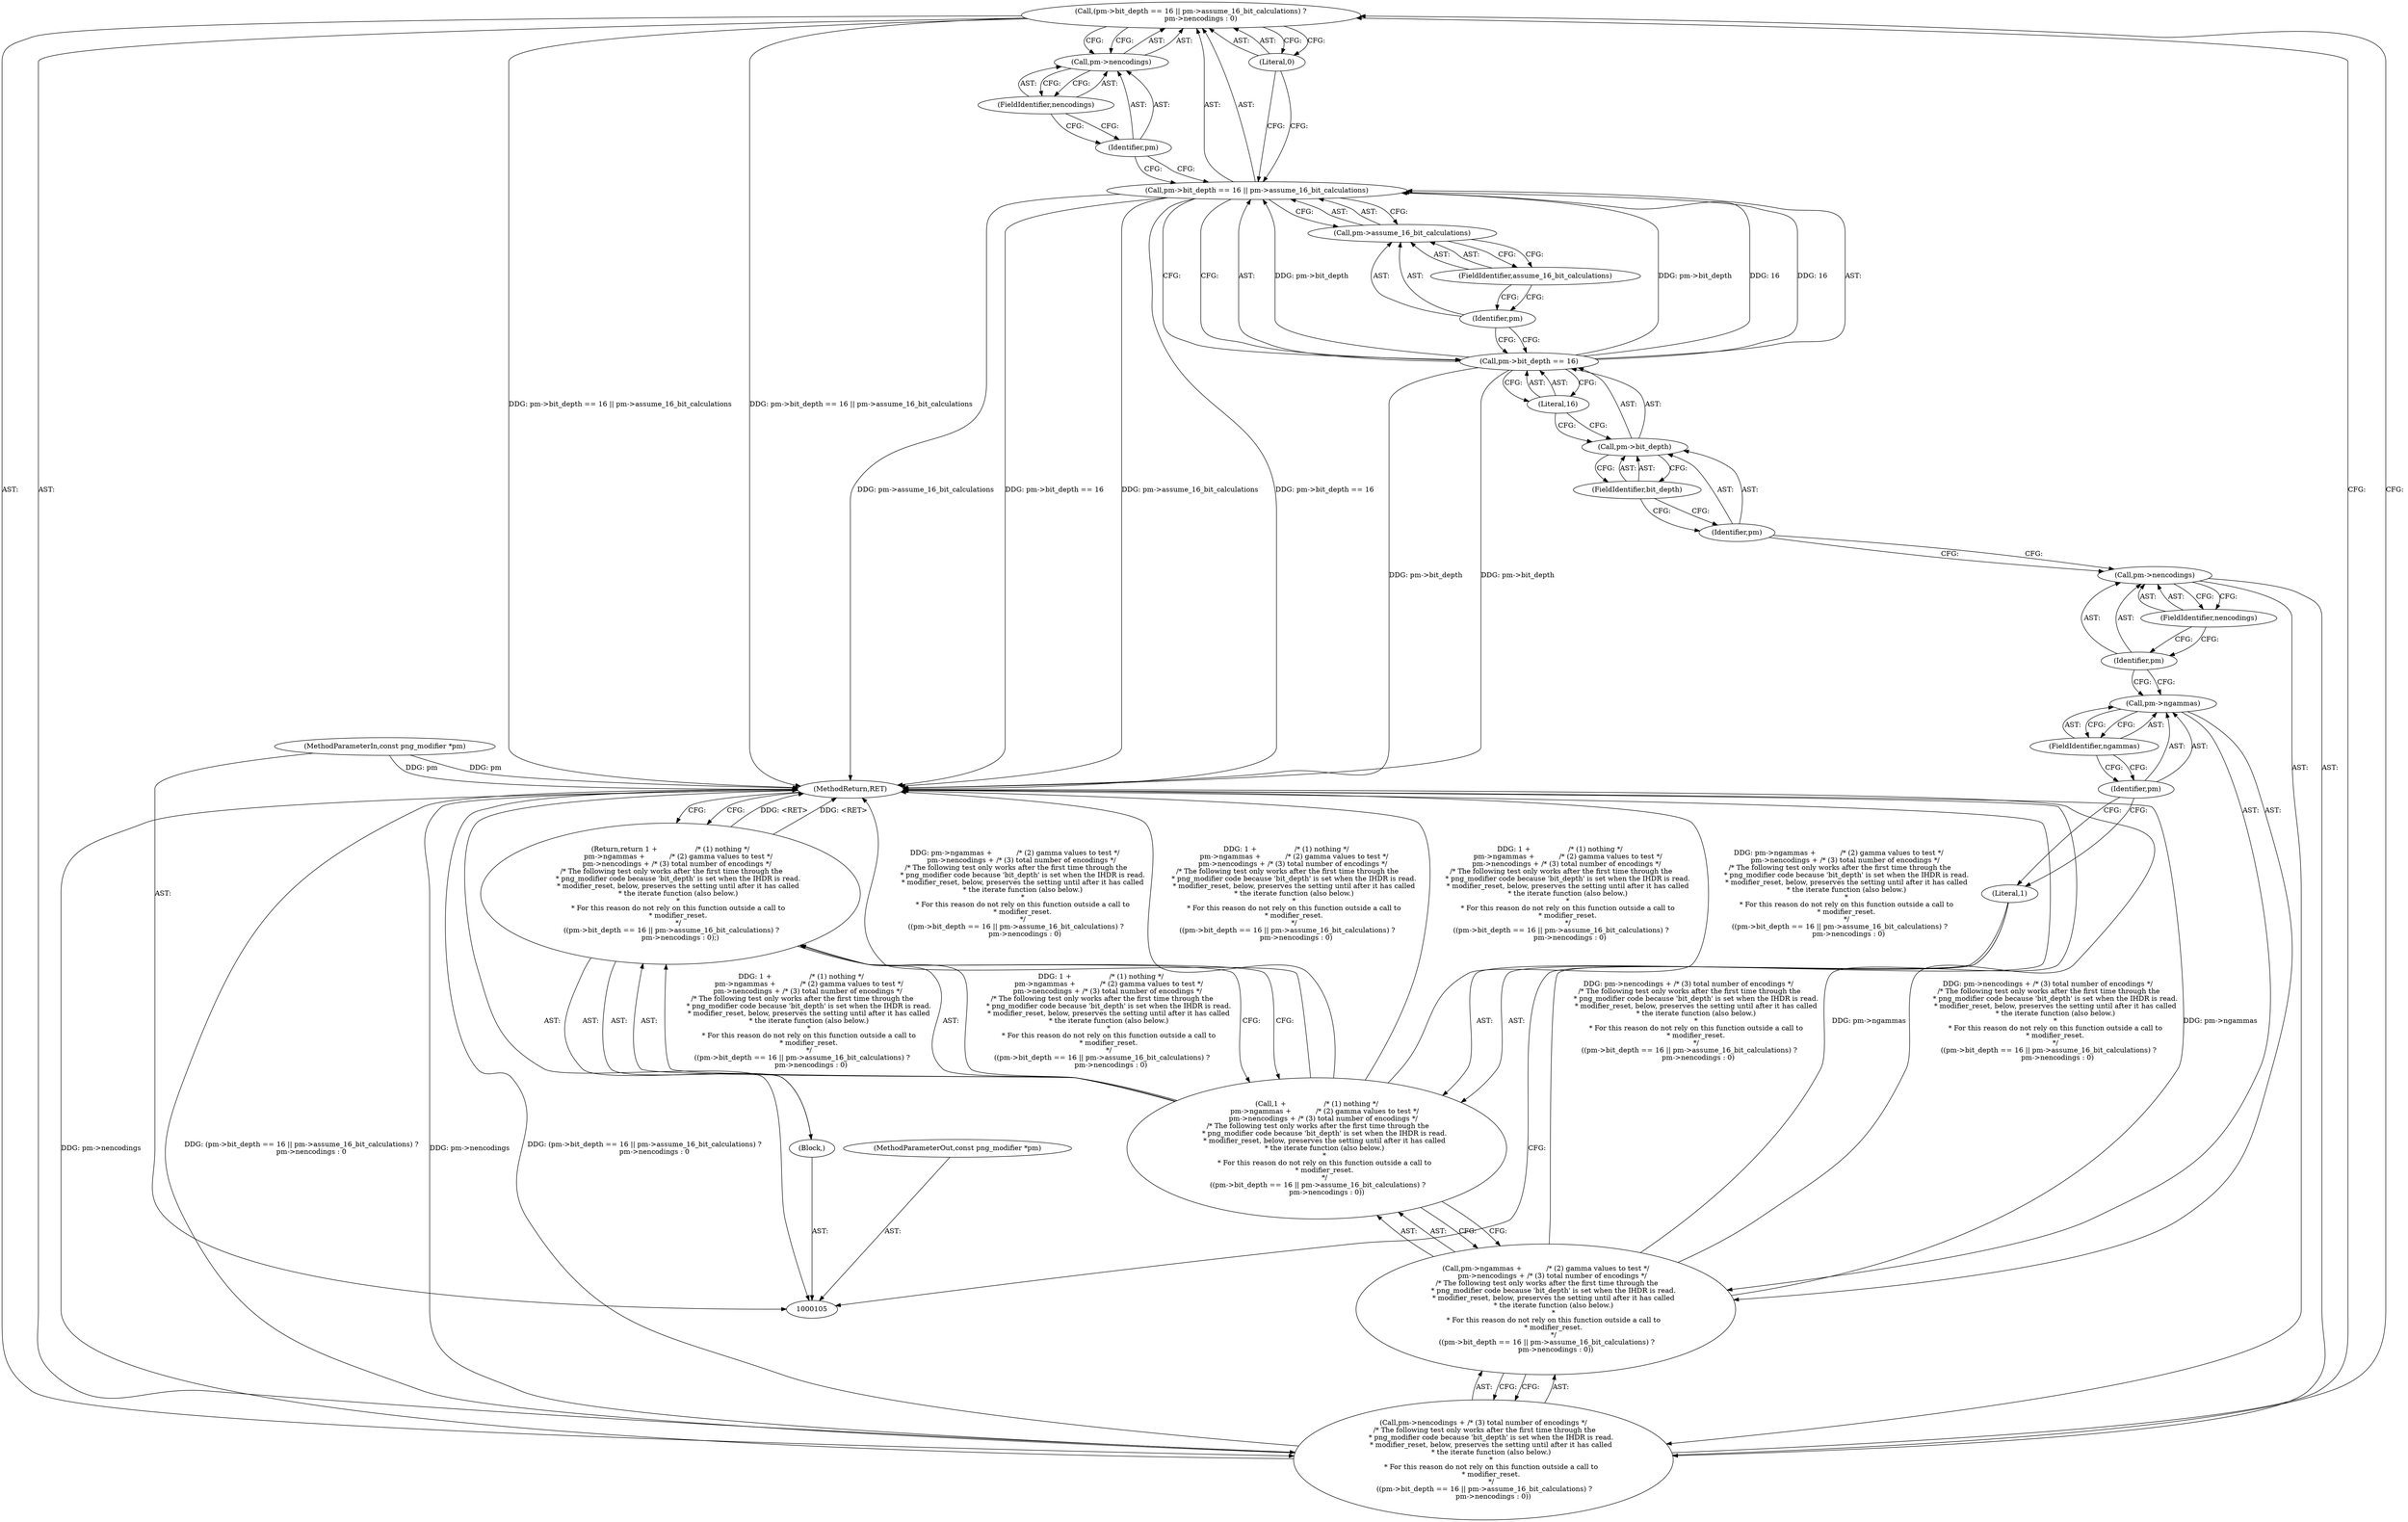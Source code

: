 digraph "0_Android_9d4853418ab2f754c2b63e091c29c5529b8b86ca_105" {
"1000119" [label="(Call,(pm->bit_depth == 16 || pm->assume_16_bit_calculations) ?\n         pm->nencodings : 0)"];
"1000125" [label="(Literal,16)"];
"1000126" [label="(Call,pm->assume_16_bit_calculations)"];
"1000127" [label="(Identifier,pm)"];
"1000120" [label="(Call,pm->bit_depth == 16 || pm->assume_16_bit_calculations)"];
"1000121" [label="(Call,pm->bit_depth == 16)"];
"1000122" [label="(Call,pm->bit_depth)"];
"1000123" [label="(Identifier,pm)"];
"1000128" [label="(FieldIdentifier,assume_16_bit_calculations)"];
"1000124" [label="(FieldIdentifier,bit_depth)"];
"1000131" [label="(FieldIdentifier,nencodings)"];
"1000132" [label="(Literal,0)"];
"1000129" [label="(Call,pm->nencodings)"];
"1000130" [label="(Identifier,pm)"];
"1000133" [label="(MethodReturn,RET)"];
"1000106" [label="(MethodParameterIn,const png_modifier *pm)"];
"1000164" [label="(MethodParameterOut,const png_modifier *pm)"];
"1000107" [label="(Block,)"];
"1000109" [label="(Call,1 +                 /* (1) nothing */\n       pm->ngammas +           /* (2) gamma values to test */\n      pm->nencodings + /* (3) total number of encodings */\n /* The following test only works after the first time through the\n       * png_modifier code because 'bit_depth' is set when the IHDR is read.\n       * modifier_reset, below, preserves the setting until after it has called\n       * the iterate function (also below.)\n       *\n       * For this reason do not rely on this function outside a call to\n       * modifier_reset.\n       */\n ((pm->bit_depth == 16 || pm->assume_16_bit_calculations) ?\n         pm->nencodings : 0))"];
"1000110" [label="(Literal,1)"];
"1000108" [label="(Return,return 1 +                 /* (1) nothing */\n       pm->ngammas +           /* (2) gamma values to test */\n      pm->nencodings + /* (3) total number of encodings */\n /* The following test only works after the first time through the\n       * png_modifier code because 'bit_depth' is set when the IHDR is read.\n       * modifier_reset, below, preserves the setting until after it has called\n       * the iterate function (also below.)\n       *\n       * For this reason do not rely on this function outside a call to\n       * modifier_reset.\n       */\n ((pm->bit_depth == 16 || pm->assume_16_bit_calculations) ?\n         pm->nencodings : 0);)"];
"1000114" [label="(FieldIdentifier,ngammas)"];
"1000111" [label="(Call,pm->ngammas +           /* (2) gamma values to test */\n      pm->nencodings + /* (3) total number of encodings */\n /* The following test only works after the first time through the\n       * png_modifier code because 'bit_depth' is set when the IHDR is read.\n       * modifier_reset, below, preserves the setting until after it has called\n       * the iterate function (also below.)\n       *\n       * For this reason do not rely on this function outside a call to\n       * modifier_reset.\n       */\n ((pm->bit_depth == 16 || pm->assume_16_bit_calculations) ?\n         pm->nencodings : 0))"];
"1000112" [label="(Call,pm->ngammas)"];
"1000113" [label="(Identifier,pm)"];
"1000118" [label="(FieldIdentifier,nencodings)"];
"1000115" [label="(Call,pm->nencodings + /* (3) total number of encodings */\n /* The following test only works after the first time through the\n       * png_modifier code because 'bit_depth' is set when the IHDR is read.\n       * modifier_reset, below, preserves the setting until after it has called\n       * the iterate function (also below.)\n       *\n       * For this reason do not rely on this function outside a call to\n       * modifier_reset.\n       */\n ((pm->bit_depth == 16 || pm->assume_16_bit_calculations) ?\n         pm->nencodings : 0))"];
"1000116" [label="(Call,pm->nencodings)"];
"1000117" [label="(Identifier,pm)"];
"1000119" -> "1000115"  [label="AST: "];
"1000119" -> "1000129"  [label="CFG: "];
"1000119" -> "1000132"  [label="CFG: "];
"1000120" -> "1000119"  [label="AST: "];
"1000129" -> "1000119"  [label="AST: "];
"1000132" -> "1000119"  [label="AST: "];
"1000115" -> "1000119"  [label="CFG: "];
"1000119" -> "1000133"  [label="DDG: pm->bit_depth == 16 || pm->assume_16_bit_calculations"];
"1000125" -> "1000121"  [label="AST: "];
"1000125" -> "1000122"  [label="CFG: "];
"1000121" -> "1000125"  [label="CFG: "];
"1000126" -> "1000120"  [label="AST: "];
"1000126" -> "1000128"  [label="CFG: "];
"1000127" -> "1000126"  [label="AST: "];
"1000128" -> "1000126"  [label="AST: "];
"1000120" -> "1000126"  [label="CFG: "];
"1000127" -> "1000126"  [label="AST: "];
"1000127" -> "1000121"  [label="CFG: "];
"1000128" -> "1000127"  [label="CFG: "];
"1000120" -> "1000119"  [label="AST: "];
"1000120" -> "1000121"  [label="CFG: "];
"1000120" -> "1000126"  [label="CFG: "];
"1000121" -> "1000120"  [label="AST: "];
"1000126" -> "1000120"  [label="AST: "];
"1000130" -> "1000120"  [label="CFG: "];
"1000132" -> "1000120"  [label="CFG: "];
"1000120" -> "1000133"  [label="DDG: pm->assume_16_bit_calculations"];
"1000120" -> "1000133"  [label="DDG: pm->bit_depth == 16"];
"1000121" -> "1000120"  [label="DDG: pm->bit_depth"];
"1000121" -> "1000120"  [label="DDG: 16"];
"1000121" -> "1000120"  [label="AST: "];
"1000121" -> "1000125"  [label="CFG: "];
"1000122" -> "1000121"  [label="AST: "];
"1000125" -> "1000121"  [label="AST: "];
"1000127" -> "1000121"  [label="CFG: "];
"1000120" -> "1000121"  [label="CFG: "];
"1000121" -> "1000133"  [label="DDG: pm->bit_depth"];
"1000121" -> "1000120"  [label="DDG: pm->bit_depth"];
"1000121" -> "1000120"  [label="DDG: 16"];
"1000122" -> "1000121"  [label="AST: "];
"1000122" -> "1000124"  [label="CFG: "];
"1000123" -> "1000122"  [label="AST: "];
"1000124" -> "1000122"  [label="AST: "];
"1000125" -> "1000122"  [label="CFG: "];
"1000123" -> "1000122"  [label="AST: "];
"1000123" -> "1000116"  [label="CFG: "];
"1000124" -> "1000123"  [label="CFG: "];
"1000128" -> "1000126"  [label="AST: "];
"1000128" -> "1000127"  [label="CFG: "];
"1000126" -> "1000128"  [label="CFG: "];
"1000124" -> "1000122"  [label="AST: "];
"1000124" -> "1000123"  [label="CFG: "];
"1000122" -> "1000124"  [label="CFG: "];
"1000131" -> "1000129"  [label="AST: "];
"1000131" -> "1000130"  [label="CFG: "];
"1000129" -> "1000131"  [label="CFG: "];
"1000132" -> "1000119"  [label="AST: "];
"1000132" -> "1000120"  [label="CFG: "];
"1000119" -> "1000132"  [label="CFG: "];
"1000129" -> "1000119"  [label="AST: "];
"1000129" -> "1000131"  [label="CFG: "];
"1000130" -> "1000129"  [label="AST: "];
"1000131" -> "1000129"  [label="AST: "];
"1000119" -> "1000129"  [label="CFG: "];
"1000130" -> "1000129"  [label="AST: "];
"1000130" -> "1000120"  [label="CFG: "];
"1000131" -> "1000130"  [label="CFG: "];
"1000133" -> "1000105"  [label="AST: "];
"1000133" -> "1000108"  [label="CFG: "];
"1000108" -> "1000133"  [label="DDG: <RET>"];
"1000120" -> "1000133"  [label="DDG: pm->assume_16_bit_calculations"];
"1000120" -> "1000133"  [label="DDG: pm->bit_depth == 16"];
"1000111" -> "1000133"  [label="DDG: pm->ngammas"];
"1000111" -> "1000133"  [label="DDG: pm->nencodings + /* (3) total number of encodings */\n /* The following test only works after the first time through the\n       * png_modifier code because 'bit_depth' is set when the IHDR is read.\n       * modifier_reset, below, preserves the setting until after it has called\n       * the iterate function (also below.)\n       *\n       * For this reason do not rely on this function outside a call to\n       * modifier_reset.\n       */\n ((pm->bit_depth == 16 || pm->assume_16_bit_calculations) ?\n         pm->nencodings : 0)"];
"1000119" -> "1000133"  [label="DDG: pm->bit_depth == 16 || pm->assume_16_bit_calculations"];
"1000121" -> "1000133"  [label="DDG: pm->bit_depth"];
"1000115" -> "1000133"  [label="DDG: (pm->bit_depth == 16 || pm->assume_16_bit_calculations) ?\n         pm->nencodings : 0"];
"1000115" -> "1000133"  [label="DDG: pm->nencodings"];
"1000109" -> "1000133"  [label="DDG: pm->ngammas +           /* (2) gamma values to test */\n      pm->nencodings + /* (3) total number of encodings */\n /* The following test only works after the first time through the\n       * png_modifier code because 'bit_depth' is set when the IHDR is read.\n       * modifier_reset, below, preserves the setting until after it has called\n       * the iterate function (also below.)\n       *\n       * For this reason do not rely on this function outside a call to\n       * modifier_reset.\n       */\n ((pm->bit_depth == 16 || pm->assume_16_bit_calculations) ?\n         pm->nencodings : 0)"];
"1000109" -> "1000133"  [label="DDG: 1 +                 /* (1) nothing */\n       pm->ngammas +           /* (2) gamma values to test */\n      pm->nencodings + /* (3) total number of encodings */\n /* The following test only works after the first time through the\n       * png_modifier code because 'bit_depth' is set when the IHDR is read.\n       * modifier_reset, below, preserves the setting until after it has called\n       * the iterate function (also below.)\n       *\n       * For this reason do not rely on this function outside a call to\n       * modifier_reset.\n       */\n ((pm->bit_depth == 16 || pm->assume_16_bit_calculations) ?\n         pm->nencodings : 0)"];
"1000106" -> "1000133"  [label="DDG: pm"];
"1000106" -> "1000105"  [label="AST: "];
"1000106" -> "1000133"  [label="DDG: pm"];
"1000164" -> "1000105"  [label="AST: "];
"1000107" -> "1000105"  [label="AST: "];
"1000108" -> "1000107"  [label="AST: "];
"1000109" -> "1000108"  [label="AST: "];
"1000109" -> "1000111"  [label="CFG: "];
"1000110" -> "1000109"  [label="AST: "];
"1000111" -> "1000109"  [label="AST: "];
"1000108" -> "1000109"  [label="CFG: "];
"1000109" -> "1000133"  [label="DDG: pm->ngammas +           /* (2) gamma values to test */\n      pm->nencodings + /* (3) total number of encodings */\n /* The following test only works after the first time through the\n       * png_modifier code because 'bit_depth' is set when the IHDR is read.\n       * modifier_reset, below, preserves the setting until after it has called\n       * the iterate function (also below.)\n       *\n       * For this reason do not rely on this function outside a call to\n       * modifier_reset.\n       */\n ((pm->bit_depth == 16 || pm->assume_16_bit_calculations) ?\n         pm->nencodings : 0)"];
"1000109" -> "1000133"  [label="DDG: 1 +                 /* (1) nothing */\n       pm->ngammas +           /* (2) gamma values to test */\n      pm->nencodings + /* (3) total number of encodings */\n /* The following test only works after the first time through the\n       * png_modifier code because 'bit_depth' is set when the IHDR is read.\n       * modifier_reset, below, preserves the setting until after it has called\n       * the iterate function (also below.)\n       *\n       * For this reason do not rely on this function outside a call to\n       * modifier_reset.\n       */\n ((pm->bit_depth == 16 || pm->assume_16_bit_calculations) ?\n         pm->nencodings : 0)"];
"1000109" -> "1000108"  [label="DDG: 1 +                 /* (1) nothing */\n       pm->ngammas +           /* (2) gamma values to test */\n      pm->nencodings + /* (3) total number of encodings */\n /* The following test only works after the first time through the\n       * png_modifier code because 'bit_depth' is set when the IHDR is read.\n       * modifier_reset, below, preserves the setting until after it has called\n       * the iterate function (also below.)\n       *\n       * For this reason do not rely on this function outside a call to\n       * modifier_reset.\n       */\n ((pm->bit_depth == 16 || pm->assume_16_bit_calculations) ?\n         pm->nencodings : 0)"];
"1000110" -> "1000109"  [label="AST: "];
"1000110" -> "1000105"  [label="CFG: "];
"1000113" -> "1000110"  [label="CFG: "];
"1000108" -> "1000107"  [label="AST: "];
"1000108" -> "1000109"  [label="CFG: "];
"1000109" -> "1000108"  [label="AST: "];
"1000133" -> "1000108"  [label="CFG: "];
"1000108" -> "1000133"  [label="DDG: <RET>"];
"1000109" -> "1000108"  [label="DDG: 1 +                 /* (1) nothing */\n       pm->ngammas +           /* (2) gamma values to test */\n      pm->nencodings + /* (3) total number of encodings */\n /* The following test only works after the first time through the\n       * png_modifier code because 'bit_depth' is set when the IHDR is read.\n       * modifier_reset, below, preserves the setting until after it has called\n       * the iterate function (also below.)\n       *\n       * For this reason do not rely on this function outside a call to\n       * modifier_reset.\n       */\n ((pm->bit_depth == 16 || pm->assume_16_bit_calculations) ?\n         pm->nencodings : 0)"];
"1000114" -> "1000112"  [label="AST: "];
"1000114" -> "1000113"  [label="CFG: "];
"1000112" -> "1000114"  [label="CFG: "];
"1000111" -> "1000109"  [label="AST: "];
"1000111" -> "1000115"  [label="CFG: "];
"1000112" -> "1000111"  [label="AST: "];
"1000115" -> "1000111"  [label="AST: "];
"1000109" -> "1000111"  [label="CFG: "];
"1000111" -> "1000133"  [label="DDG: pm->ngammas"];
"1000111" -> "1000133"  [label="DDG: pm->nencodings + /* (3) total number of encodings */\n /* The following test only works after the first time through the\n       * png_modifier code because 'bit_depth' is set when the IHDR is read.\n       * modifier_reset, below, preserves the setting until after it has called\n       * the iterate function (also below.)\n       *\n       * For this reason do not rely on this function outside a call to\n       * modifier_reset.\n       */\n ((pm->bit_depth == 16 || pm->assume_16_bit_calculations) ?\n         pm->nencodings : 0)"];
"1000112" -> "1000111"  [label="AST: "];
"1000112" -> "1000114"  [label="CFG: "];
"1000113" -> "1000112"  [label="AST: "];
"1000114" -> "1000112"  [label="AST: "];
"1000117" -> "1000112"  [label="CFG: "];
"1000113" -> "1000112"  [label="AST: "];
"1000113" -> "1000110"  [label="CFG: "];
"1000114" -> "1000113"  [label="CFG: "];
"1000118" -> "1000116"  [label="AST: "];
"1000118" -> "1000117"  [label="CFG: "];
"1000116" -> "1000118"  [label="CFG: "];
"1000115" -> "1000111"  [label="AST: "];
"1000115" -> "1000119"  [label="CFG: "];
"1000116" -> "1000115"  [label="AST: "];
"1000119" -> "1000115"  [label="AST: "];
"1000111" -> "1000115"  [label="CFG: "];
"1000115" -> "1000133"  [label="DDG: (pm->bit_depth == 16 || pm->assume_16_bit_calculations) ?\n         pm->nencodings : 0"];
"1000115" -> "1000133"  [label="DDG: pm->nencodings"];
"1000116" -> "1000115"  [label="AST: "];
"1000116" -> "1000118"  [label="CFG: "];
"1000117" -> "1000116"  [label="AST: "];
"1000118" -> "1000116"  [label="AST: "];
"1000123" -> "1000116"  [label="CFG: "];
"1000117" -> "1000116"  [label="AST: "];
"1000117" -> "1000112"  [label="CFG: "];
"1000118" -> "1000117"  [label="CFG: "];
}
